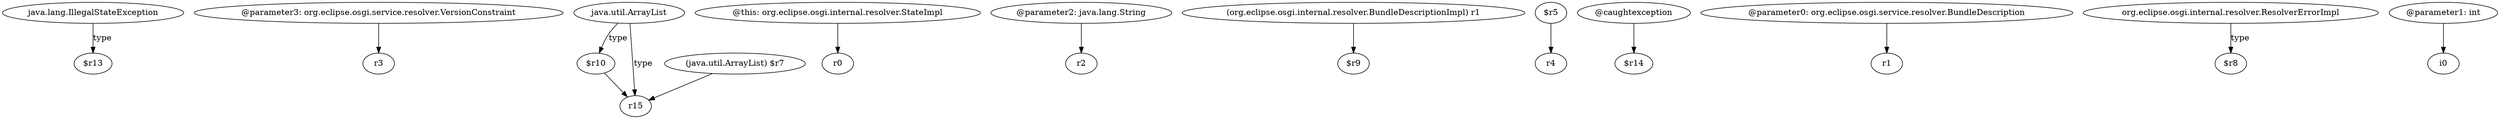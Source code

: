 digraph g {
0[label="java.lang.IllegalStateException"]
1[label="$r13"]
0->1[label="type"]
2[label="@parameter3: org.eclipse.osgi.service.resolver.VersionConstraint"]
3[label="r3"]
2->3[label=""]
4[label="java.util.ArrayList"]
5[label="$r10"]
4->5[label="type"]
6[label="@this: org.eclipse.osgi.internal.resolver.StateImpl"]
7[label="r0"]
6->7[label=""]
8[label="@parameter2: java.lang.String"]
9[label="r2"]
8->9[label=""]
10[label="(java.util.ArrayList) $r7"]
11[label="r15"]
10->11[label=""]
12[label="(org.eclipse.osgi.internal.resolver.BundleDescriptionImpl) r1"]
13[label="$r9"]
12->13[label=""]
14[label="$r5"]
15[label="r4"]
14->15[label=""]
16[label="@caughtexception"]
17[label="$r14"]
16->17[label=""]
4->11[label="type"]
18[label="@parameter0: org.eclipse.osgi.service.resolver.BundleDescription"]
19[label="r1"]
18->19[label=""]
20[label="org.eclipse.osgi.internal.resolver.ResolverErrorImpl"]
21[label="$r8"]
20->21[label="type"]
5->11[label=""]
22[label="@parameter1: int"]
23[label="i0"]
22->23[label=""]
}